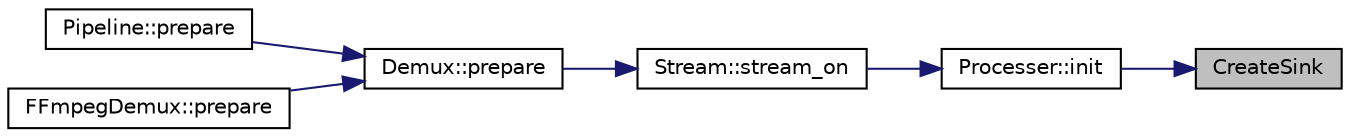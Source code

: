 digraph "CreateSink"
{
 // LATEX_PDF_SIZE
  edge [fontname="Helvetica",fontsize="10",labelfontname="Helvetica",labelfontsize="10"];
  node [fontname="Helvetica",fontsize="10",shape=record];
  rankdir="RL";
  Node1 [label="CreateSink",height=0.2,width=0.4,color="black", fillcolor="grey75", style="filled", fontcolor="black",tooltip=" "];
  Node1 -> Node2 [dir="back",color="midnightblue",fontsize="10",style="solid",fontname="Helvetica"];
  Node2 [label="Processer::init",height=0.2,width=0.4,color="black", fillcolor="white", style="filled",URL="$class_processer.html#ae34de83d3de143c322a8dd76bd2fa18c",tooltip=" "];
  Node2 -> Node3 [dir="back",color="midnightblue",fontsize="10",style="solid",fontname="Helvetica"];
  Node3 [label="Stream::stream_on",height=0.2,width=0.4,color="black", fillcolor="white", style="filled",URL="$class_stream.html#a920a4c79dae94b690c7160da47293bb8",tooltip=" "];
  Node3 -> Node4 [dir="back",color="midnightblue",fontsize="10",style="solid",fontname="Helvetica"];
  Node4 [label="Demux::prepare",height=0.2,width=0.4,color="black", fillcolor="white", style="filled",URL="$class_demux.html#a5eef7588114eb499fbc2dd6df397e29d",tooltip=" "];
  Node4 -> Node5 [dir="back",color="midnightblue",fontsize="10",style="solid",fontname="Helvetica"];
  Node5 [label="Pipeline::prepare",height=0.2,width=0.4,color="black", fillcolor="white", style="filled",URL="$class_pipeline.html#a249cdde2154c38d931fb6e3d2cb8da79",tooltip=" "];
  Node4 -> Node6 [dir="back",color="midnightblue",fontsize="10",style="solid",fontname="Helvetica"];
  Node6 [label="FFmpegDemux::prepare",height=0.2,width=0.4,color="black", fillcolor="white", style="filled",URL="$class_f_fmpeg_demux.html#aa59cf517ce805dfe3a72983527e559b5",tooltip=" "];
}
